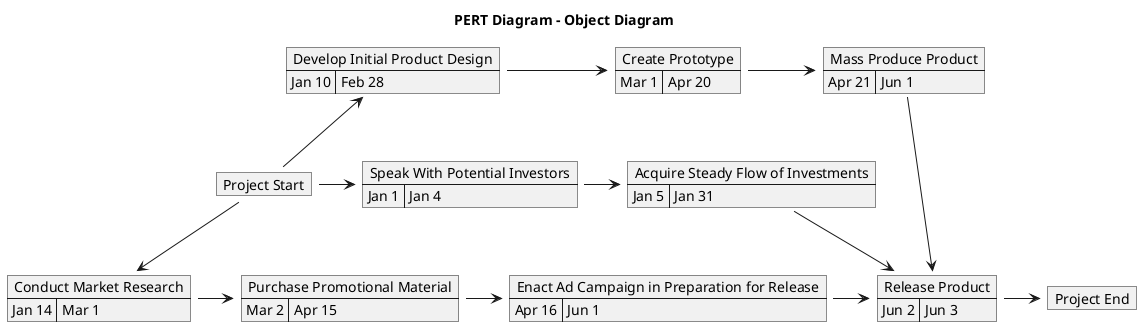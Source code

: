@startuml Pert_Diagram

title PERT Diagram - Object Diagram

map "Project Start" as m1 {
}

map "Speak With Potential Investors" as m2 {
  Jan 1 => Jan 4
}

map "Acquire Steady Flow of Investments" as m3 {
  Jan 5 => Jan 31
}

map "Develop Initial Product Design" as m4 {
  Jan 10 => Feb 28
}

map "Create Prototype" as m5 {
  Mar 1 => Apr 20
}

map "Mass Produce Product" as m6 {
  Apr 21 => Jun 1
}

map "Conduct Market Research" as m7 {
  Jan 14 => Mar 1
}

map "Purchase Promotional Material" as m8 {
  Mar 2 => Apr 15
}

map "Enact Ad Campaign in Preparation for Release" as m9 {
  Apr 16 => Jun 1
}

map "Release Product" as m10 {
  Jun 2 => Jun 3
}

map "Project End" as m11 {
}


m1 -right-> m2
m2 -right-> m3
m3 -right-> m10

m1 -up-> m4
m4 -right-> m5
m5 -right-> m6
m6 -right-> m10

m1 -down-> m7
m7 -right-> m8
m8 -right-> m9
m9 -right-> m10

m10 -right-> m11




@enduml